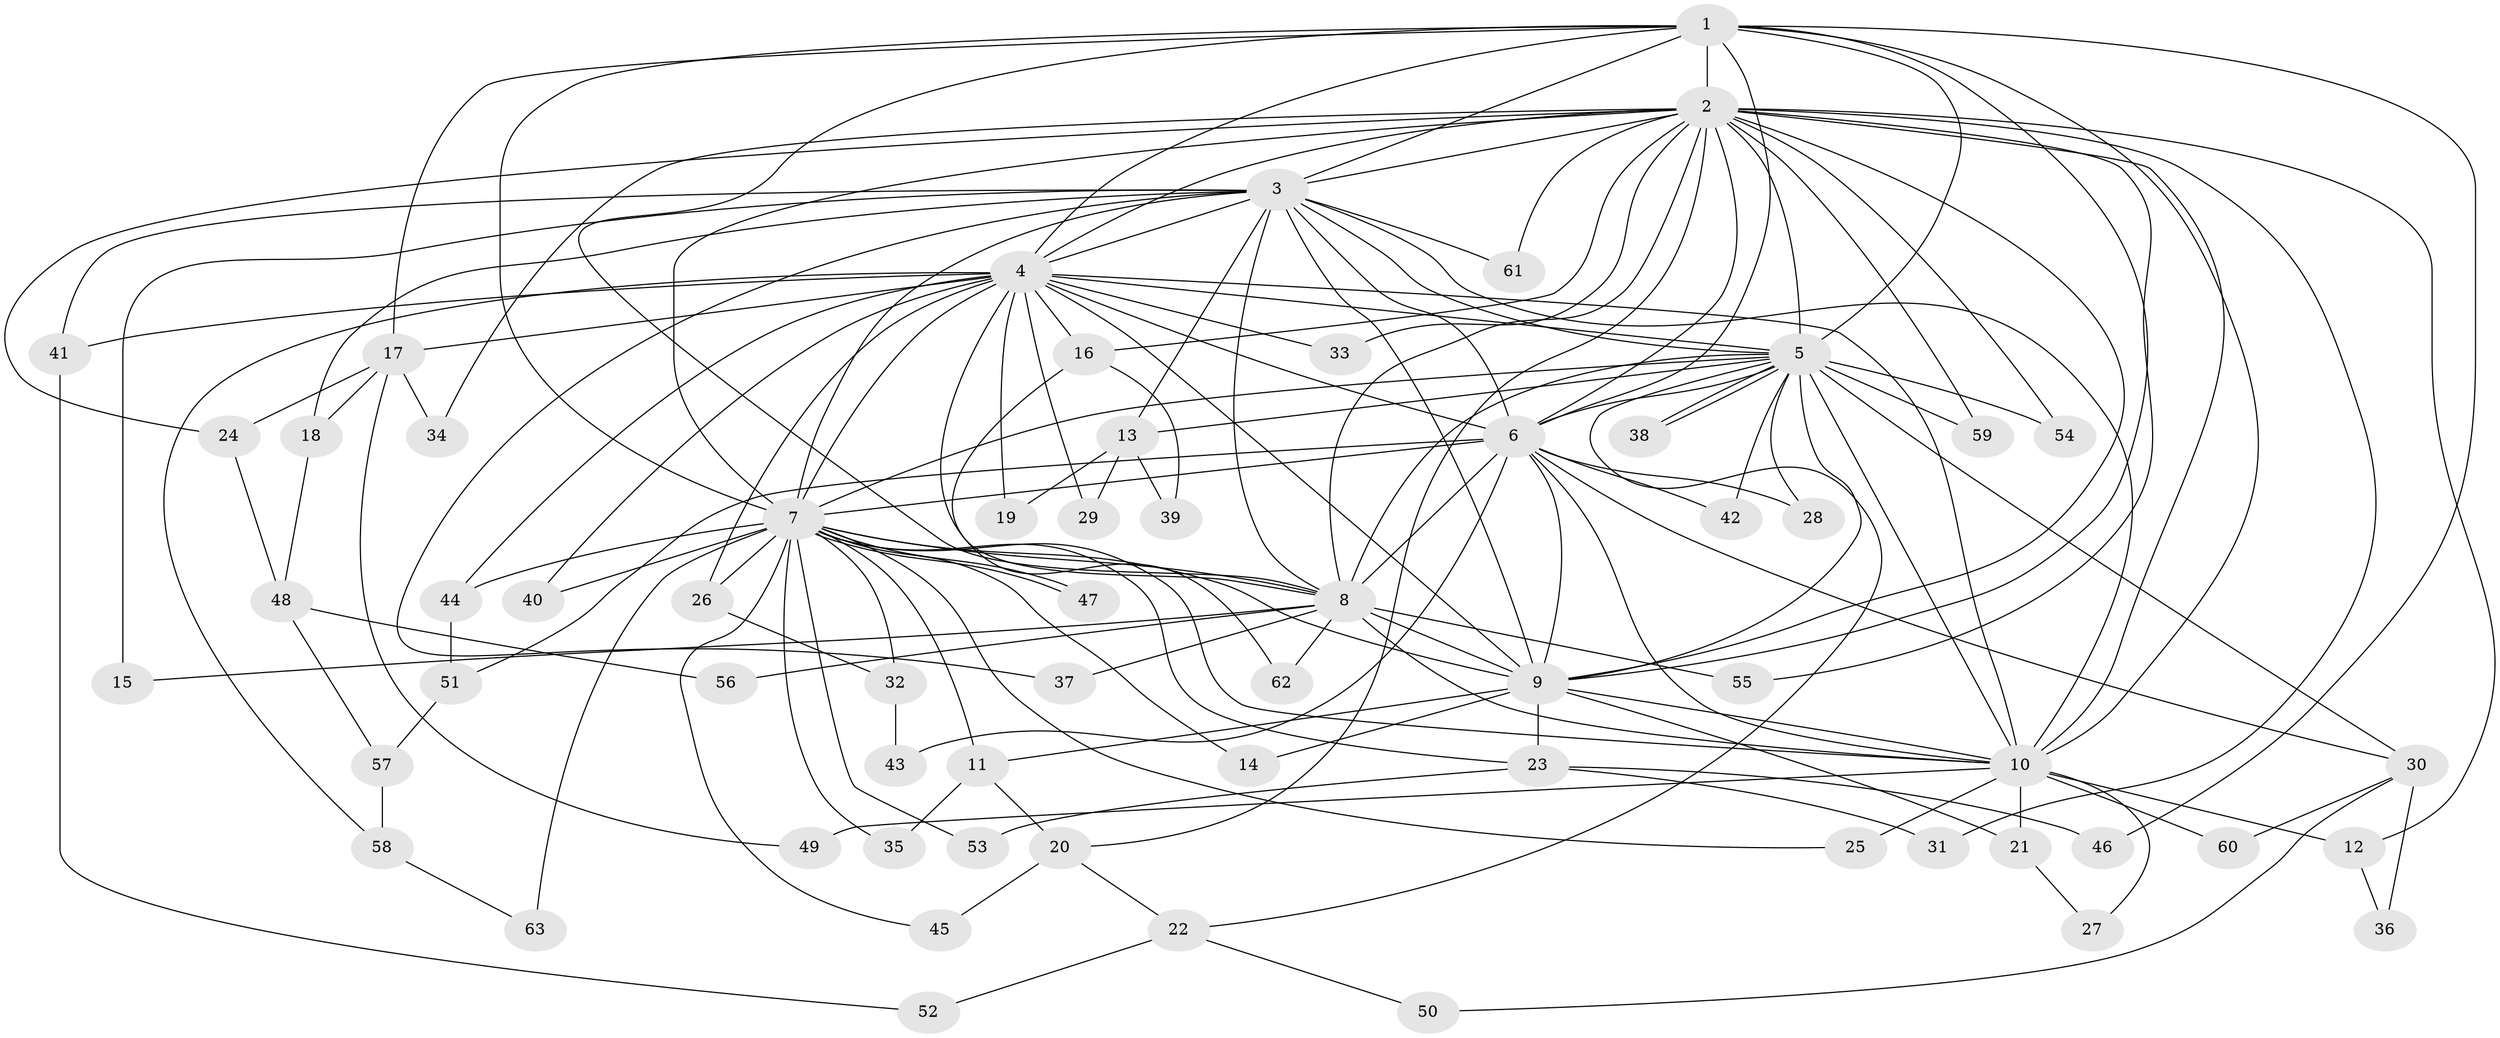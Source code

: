 // coarse degree distribution, {9: 0.022222222222222223, 18: 0.022222222222222223, 20: 0.022222222222222223, 14: 0.022222222222222223, 11: 0.022222222222222223, 19: 0.022222222222222223, 17: 0.022222222222222223, 10: 0.022222222222222223, 3: 0.044444444444444446, 4: 0.15555555555555556, 2: 0.5555555555555556, 6: 0.022222222222222223, 5: 0.044444444444444446}
// Generated by graph-tools (version 1.1) at 2025/51/02/27/25 19:51:50]
// undirected, 63 vertices, 151 edges
graph export_dot {
graph [start="1"]
  node [color=gray90,style=filled];
  1;
  2;
  3;
  4;
  5;
  6;
  7;
  8;
  9;
  10;
  11;
  12;
  13;
  14;
  15;
  16;
  17;
  18;
  19;
  20;
  21;
  22;
  23;
  24;
  25;
  26;
  27;
  28;
  29;
  30;
  31;
  32;
  33;
  34;
  35;
  36;
  37;
  38;
  39;
  40;
  41;
  42;
  43;
  44;
  45;
  46;
  47;
  48;
  49;
  50;
  51;
  52;
  53;
  54;
  55;
  56;
  57;
  58;
  59;
  60;
  61;
  62;
  63;
  1 -- 2;
  1 -- 3;
  1 -- 4;
  1 -- 5;
  1 -- 6;
  1 -- 7;
  1 -- 8;
  1 -- 9;
  1 -- 10;
  1 -- 17;
  1 -- 46;
  2 -- 3;
  2 -- 4;
  2 -- 5;
  2 -- 6;
  2 -- 7;
  2 -- 8;
  2 -- 9;
  2 -- 10;
  2 -- 12;
  2 -- 16;
  2 -- 20;
  2 -- 24;
  2 -- 31;
  2 -- 33;
  2 -- 34;
  2 -- 54;
  2 -- 55;
  2 -- 59;
  2 -- 61;
  3 -- 4;
  3 -- 5;
  3 -- 6;
  3 -- 7;
  3 -- 8;
  3 -- 9;
  3 -- 10;
  3 -- 13;
  3 -- 15;
  3 -- 18;
  3 -- 37;
  3 -- 41;
  3 -- 61;
  4 -- 5;
  4 -- 6;
  4 -- 7;
  4 -- 8;
  4 -- 9;
  4 -- 10;
  4 -- 16;
  4 -- 17;
  4 -- 19;
  4 -- 26;
  4 -- 29;
  4 -- 33;
  4 -- 40;
  4 -- 41;
  4 -- 44;
  4 -- 58;
  5 -- 6;
  5 -- 7;
  5 -- 8;
  5 -- 9;
  5 -- 10;
  5 -- 13;
  5 -- 22;
  5 -- 28;
  5 -- 30;
  5 -- 38;
  5 -- 38;
  5 -- 42;
  5 -- 54;
  5 -- 59;
  6 -- 7;
  6 -- 8;
  6 -- 9;
  6 -- 10;
  6 -- 28;
  6 -- 30;
  6 -- 42;
  6 -- 43;
  6 -- 51;
  7 -- 8;
  7 -- 9;
  7 -- 10;
  7 -- 11;
  7 -- 14;
  7 -- 23;
  7 -- 25;
  7 -- 26;
  7 -- 32;
  7 -- 35;
  7 -- 40;
  7 -- 44;
  7 -- 45;
  7 -- 47;
  7 -- 47;
  7 -- 53;
  7 -- 63;
  8 -- 9;
  8 -- 10;
  8 -- 15;
  8 -- 37;
  8 -- 55;
  8 -- 56;
  8 -- 62;
  9 -- 10;
  9 -- 11;
  9 -- 14;
  9 -- 21;
  9 -- 23;
  10 -- 12;
  10 -- 21;
  10 -- 25;
  10 -- 27;
  10 -- 49;
  10 -- 60;
  11 -- 20;
  11 -- 35;
  12 -- 36;
  13 -- 19;
  13 -- 29;
  13 -- 39;
  16 -- 39;
  16 -- 62;
  17 -- 18;
  17 -- 24;
  17 -- 34;
  17 -- 49;
  18 -- 48;
  20 -- 22;
  20 -- 45;
  21 -- 27;
  22 -- 50;
  22 -- 52;
  23 -- 31;
  23 -- 46;
  23 -- 53;
  24 -- 48;
  26 -- 32;
  30 -- 36;
  30 -- 50;
  30 -- 60;
  32 -- 43;
  41 -- 52;
  44 -- 51;
  48 -- 56;
  48 -- 57;
  51 -- 57;
  57 -- 58;
  58 -- 63;
}
